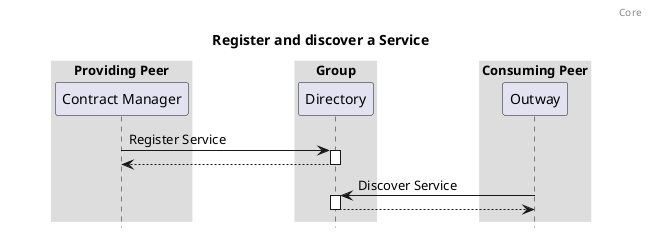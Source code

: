 @startuml

header: Core
title: Register and discover a Service

box "Providing Peer"
  participant "Contract Manager" as contractManager
end box
box "Group"
  participant "Directory" as directory
end box
box "Consuming Peer"
  participant "Outway" as outway
end box
contractManager -> directory ++ : Register Service
return
outway -> directory ++ : Discover Service
return

skinparam sequenceBoxBorderColor #transparent
skinparam boxPadding 50
hide footbox
@enduml
